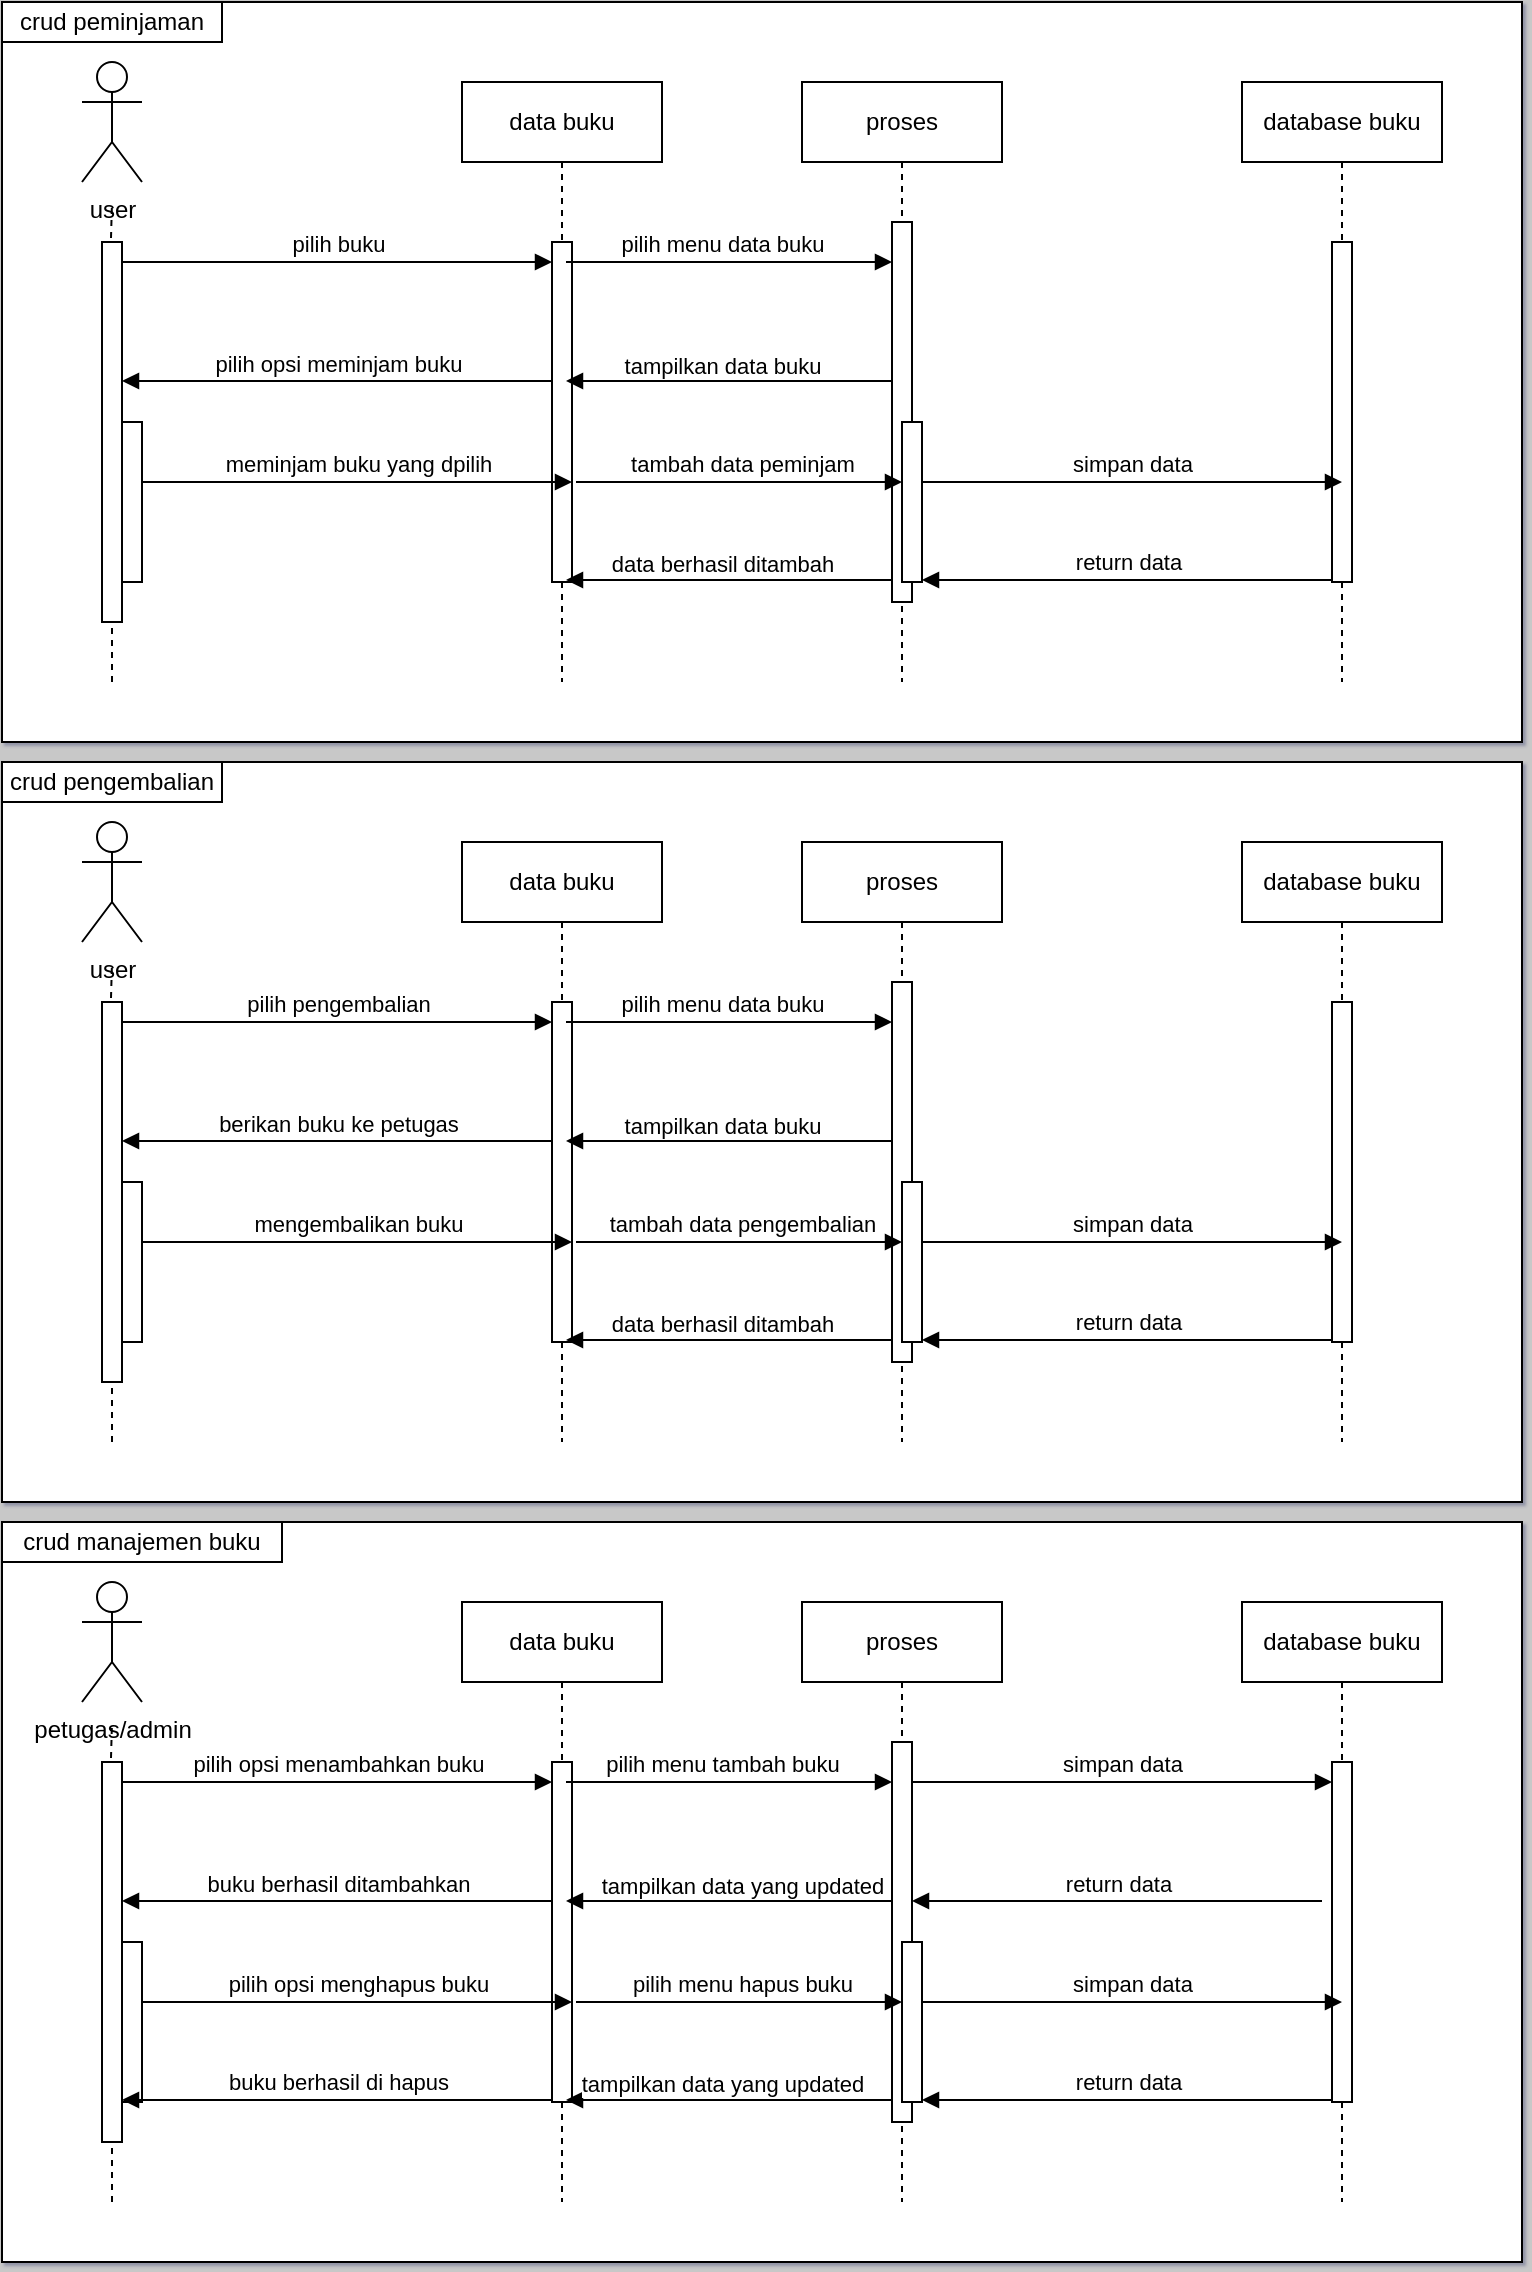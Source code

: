 <mxfile version="27.0.3" pages="2">
  <diagram name="Page-1" id="2YBvvXClWsGukQMizWep">
    <mxGraphModel dx="918" dy="502" grid="1" gridSize="10" guides="1" tooltips="1" connect="1" arrows="1" fold="1" page="1" pageScale="1" pageWidth="850" pageHeight="1100" background="#C8C8C8" math="0" shadow="1">
      <root>
        <mxCell id="0" />
        <mxCell id="1" parent="0" />
        <mxCell id="Skrr5JhpucYDJcI1fdYx-2" value="" style="rounded=0;whiteSpace=wrap;html=1;" parent="1" vertex="1">
          <mxGeometry x="10" y="10" width="760" height="370" as="geometry" />
        </mxCell>
        <mxCell id="aM9ryv3xv72pqoxQDRHE-5" value="data buku" style="shape=umlLifeline;perimeter=lifelinePerimeter;whiteSpace=wrap;html=1;container=0;dropTarget=0;collapsible=0;recursiveResize=0;outlineConnect=0;portConstraint=eastwest;newEdgeStyle={&quot;edgeStyle&quot;:&quot;elbowEdgeStyle&quot;,&quot;elbow&quot;:&quot;vertical&quot;,&quot;curved&quot;:0,&quot;rounded&quot;:0};" parent="1" vertex="1">
          <mxGeometry x="240" y="50" width="100" height="300" as="geometry" />
        </mxCell>
        <mxCell id="aM9ryv3xv72pqoxQDRHE-6" value="" style="html=1;points=[];perimeter=orthogonalPerimeter;outlineConnect=0;targetShapes=umlLifeline;portConstraint=eastwest;newEdgeStyle={&quot;edgeStyle&quot;:&quot;elbowEdgeStyle&quot;,&quot;elbow&quot;:&quot;vertical&quot;,&quot;curved&quot;:0,&quot;rounded&quot;:0};" parent="aM9ryv3xv72pqoxQDRHE-5" vertex="1">
          <mxGeometry x="45" y="80" width="10" height="170" as="geometry" />
        </mxCell>
        <mxCell id="aM9ryv3xv72pqoxQDRHE-7" value="pilih buku" style="html=1;verticalAlign=bottom;endArrow=block;edgeStyle=elbowEdgeStyle;elbow=vertical;curved=0;rounded=0;" parent="1" source="aM9ryv3xv72pqoxQDRHE-2" target="aM9ryv3xv72pqoxQDRHE-6" edge="1">
          <mxGeometry relative="1" as="geometry">
            <mxPoint x="175" y="150" as="sourcePoint" />
            <Array as="points">
              <mxPoint x="160" y="140" />
            </Array>
          </mxGeometry>
        </mxCell>
        <mxCell id="aM9ryv3xv72pqoxQDRHE-9" value="pilih opsi meminjam buku" style="html=1;verticalAlign=bottom;endArrow=block;edgeStyle=elbowEdgeStyle;elbow=vertical;curved=0;rounded=0;" parent="1" target="aM9ryv3xv72pqoxQDRHE-2" edge="1">
          <mxGeometry relative="1" as="geometry">
            <mxPoint x="285" y="199.5" as="sourcePoint" />
            <Array as="points">
              <mxPoint x="120" y="199.5" />
            </Array>
            <mxPoint x="80" y="199.5" as="targetPoint" />
          </mxGeometry>
        </mxCell>
        <mxCell id="Skrr5JhpucYDJcI1fdYx-3" value="user" style="shape=umlActor;verticalLabelPosition=bottom;verticalAlign=top;html=1;outlineConnect=0;" parent="1" vertex="1">
          <mxGeometry x="50" y="40" width="30" height="60" as="geometry" />
        </mxCell>
        <mxCell id="Skrr5JhpucYDJcI1fdYx-4" value="proses" style="shape=umlLifeline;perimeter=lifelinePerimeter;whiteSpace=wrap;html=1;container=0;dropTarget=0;collapsible=0;recursiveResize=0;outlineConnect=0;portConstraint=eastwest;newEdgeStyle={&quot;edgeStyle&quot;:&quot;elbowEdgeStyle&quot;,&quot;elbow&quot;:&quot;vertical&quot;,&quot;curved&quot;:0,&quot;rounded&quot;:0};" parent="1" vertex="1">
          <mxGeometry x="410" y="50" width="100" height="300" as="geometry" />
        </mxCell>
        <mxCell id="Skrr5JhpucYDJcI1fdYx-8" value="database buku" style="shape=umlLifeline;perimeter=lifelinePerimeter;whiteSpace=wrap;html=1;container=0;dropTarget=0;collapsible=0;recursiveResize=0;outlineConnect=0;portConstraint=eastwest;newEdgeStyle={&quot;edgeStyle&quot;:&quot;elbowEdgeStyle&quot;,&quot;elbow&quot;:&quot;vertical&quot;,&quot;curved&quot;:0,&quot;rounded&quot;:0};" parent="1" vertex="1">
          <mxGeometry x="630" y="50" width="100" height="300" as="geometry" />
        </mxCell>
        <mxCell id="Skrr5JhpucYDJcI1fdYx-9" value="" style="html=1;points=[];perimeter=orthogonalPerimeter;outlineConnect=0;targetShapes=umlLifeline;portConstraint=eastwest;newEdgeStyle={&quot;edgeStyle&quot;:&quot;elbowEdgeStyle&quot;,&quot;elbow&quot;:&quot;vertical&quot;,&quot;curved&quot;:0,&quot;rounded&quot;:0};" parent="Skrr5JhpucYDJcI1fdYx-8" vertex="1">
          <mxGeometry x="45" y="80" width="10" height="170" as="geometry" />
        </mxCell>
        <mxCell id="Skrr5JhpucYDJcI1fdYx-5" value="" style="html=1;points=[];perimeter=orthogonalPerimeter;outlineConnect=0;targetShapes=umlLifeline;portConstraint=eastwest;newEdgeStyle={&quot;edgeStyle&quot;:&quot;elbowEdgeStyle&quot;,&quot;elbow&quot;:&quot;vertical&quot;,&quot;curved&quot;:0,&quot;rounded&quot;:0};" parent="1" vertex="1">
          <mxGeometry x="455" y="120" width="10" height="190" as="geometry" />
        </mxCell>
        <mxCell id="Skrr5JhpucYDJcI1fdYx-12" value="" style="endArrow=none;dashed=1;html=1;rounded=0;exitX=0.132;exitY=0.589;exitDx=0;exitDy=0;exitPerimeter=0;" parent="1" source="aM9ryv3xv72pqoxQDRHE-2" edge="1">
          <mxGeometry width="50" height="50" relative="1" as="geometry">
            <mxPoint x="360" y="270" as="sourcePoint" />
            <mxPoint x="65" y="110" as="targetPoint" />
          </mxGeometry>
        </mxCell>
        <mxCell id="Skrr5JhpucYDJcI1fdYx-7" value="" style="html=1;points=[];perimeter=orthogonalPerimeter;outlineConnect=0;targetShapes=umlLifeline;portConstraint=eastwest;newEdgeStyle={&quot;edgeStyle&quot;:&quot;elbowEdgeStyle&quot;,&quot;elbow&quot;:&quot;vertical&quot;,&quot;curved&quot;:0,&quot;rounded&quot;:0};" parent="1" vertex="1">
          <mxGeometry x="460" y="220" width="10" height="80" as="geometry" />
        </mxCell>
        <mxCell id="aM9ryv3xv72pqoxQDRHE-4" value="" style="html=1;points=[];perimeter=orthogonalPerimeter;outlineConnect=0;targetShapes=umlLifeline;portConstraint=eastwest;newEdgeStyle={&quot;edgeStyle&quot;:&quot;elbowEdgeStyle&quot;,&quot;elbow&quot;:&quot;vertical&quot;,&quot;curved&quot;:0,&quot;rounded&quot;:0};" parent="1" vertex="1">
          <mxGeometry x="70" y="220" width="10" height="80" as="geometry" />
        </mxCell>
        <mxCell id="Skrr5JhpucYDJcI1fdYx-13" value="" style="endArrow=none;dashed=1;html=1;rounded=0;" parent="1" target="aM9ryv3xv72pqoxQDRHE-2" edge="1">
          <mxGeometry width="50" height="50" relative="1" as="geometry">
            <mxPoint x="65" y="350" as="sourcePoint" />
            <mxPoint x="66" y="100" as="targetPoint" />
          </mxGeometry>
        </mxCell>
        <mxCell id="aM9ryv3xv72pqoxQDRHE-2" value="" style="html=1;points=[];perimeter=orthogonalPerimeter;outlineConnect=0;targetShapes=umlLifeline;portConstraint=eastwest;newEdgeStyle={&quot;edgeStyle&quot;:&quot;elbowEdgeStyle&quot;,&quot;elbow&quot;:&quot;vertical&quot;,&quot;curved&quot;:0,&quot;rounded&quot;:0};" parent="1" vertex="1">
          <mxGeometry x="60" y="130" width="10" height="190" as="geometry" />
        </mxCell>
        <mxCell id="Skrr5JhpucYDJcI1fdYx-15" value="pilih menu data buku" style="html=1;verticalAlign=bottom;endArrow=block;edgeStyle=elbowEdgeStyle;elbow=vertical;curved=0;rounded=0;" parent="1" target="Skrr5JhpucYDJcI1fdYx-5" edge="1">
          <mxGeometry x="-0.043" relative="1" as="geometry">
            <mxPoint x="292" y="140.05" as="sourcePoint" />
            <Array as="points">
              <mxPoint x="440" y="140" />
            </Array>
            <mxPoint x="460" y="130.0" as="targetPoint" />
            <mxPoint as="offset" />
          </mxGeometry>
        </mxCell>
        <mxCell id="Skrr5JhpucYDJcI1fdYx-16" value="tampilkan data buku" style="html=1;verticalAlign=bottom;endArrow=block;edgeStyle=elbowEdgeStyle;elbow=vertical;curved=0;rounded=0;" parent="1" edge="1">
          <mxGeometry x="0.043" y="1" relative="1" as="geometry">
            <mxPoint x="455" y="199.5" as="sourcePoint" />
            <Array as="points">
              <mxPoint x="440" y="199.5" />
            </Array>
            <mxPoint x="292" y="199.55" as="targetPoint" />
            <mxPoint as="offset" />
          </mxGeometry>
        </mxCell>
        <mxCell id="Skrr5JhpucYDJcI1fdYx-18" value="crud peminjaman" style="rounded=0;whiteSpace=wrap;html=1;" parent="1" vertex="1">
          <mxGeometry x="10" y="10" width="110" height="20" as="geometry" />
        </mxCell>
        <mxCell id="Skrr5JhpucYDJcI1fdYx-19" value="return data" style="html=1;verticalAlign=bottom;endArrow=block;edgeStyle=elbowEdgeStyle;elbow=vertical;curved=0;rounded=0;" parent="1" edge="1">
          <mxGeometry relative="1" as="geometry">
            <mxPoint x="675" y="299" as="sourcePoint" />
            <Array as="points">
              <mxPoint x="510" y="299" />
            </Array>
            <mxPoint x="470" y="299" as="targetPoint" />
          </mxGeometry>
        </mxCell>
        <mxCell id="Skrr5JhpucYDJcI1fdYx-21" value="data berhasil ditambah" style="html=1;verticalAlign=bottom;endArrow=block;edgeStyle=elbowEdgeStyle;elbow=vertical;curved=0;rounded=0;" parent="1" edge="1">
          <mxGeometry x="0.043" y="1" relative="1" as="geometry">
            <mxPoint x="455" y="299" as="sourcePoint" />
            <Array as="points">
              <mxPoint x="440" y="299" />
            </Array>
            <mxPoint x="292" y="299.05" as="targetPoint" />
            <mxPoint as="offset" />
          </mxGeometry>
        </mxCell>
        <mxCell id="Skrr5JhpucYDJcI1fdYx-23" value="meminjam buku yang dpilih" style="html=1;verticalAlign=bottom;endArrow=block;edgeStyle=elbowEdgeStyle;elbow=vertical;curved=0;rounded=0;" parent="1" edge="1">
          <mxGeometry relative="1" as="geometry">
            <mxPoint x="80" y="250" as="sourcePoint" />
            <Array as="points">
              <mxPoint x="170" y="250" />
            </Array>
            <mxPoint x="295" y="250" as="targetPoint" />
          </mxGeometry>
        </mxCell>
        <mxCell id="Skrr5JhpucYDJcI1fdYx-24" value="tambah data peminjam" style="html=1;verticalAlign=bottom;endArrow=block;edgeStyle=elbowEdgeStyle;elbow=vertical;curved=0;rounded=0;" parent="1" edge="1">
          <mxGeometry x="0.019" relative="1" as="geometry">
            <mxPoint x="297" y="250.05" as="sourcePoint" />
            <Array as="points">
              <mxPoint x="445" y="250" />
            </Array>
            <mxPoint x="460" y="250" as="targetPoint" />
            <mxPoint as="offset" />
          </mxGeometry>
        </mxCell>
        <mxCell id="Skrr5JhpucYDJcI1fdYx-25" value="simpan data" style="html=1;verticalAlign=bottom;endArrow=block;edgeStyle=elbowEdgeStyle;elbow=vertical;curved=0;rounded=0;" parent="1" edge="1">
          <mxGeometry relative="1" as="geometry">
            <mxPoint x="470" y="250" as="sourcePoint" />
            <Array as="points">
              <mxPoint x="555" y="250" />
            </Array>
            <mxPoint x="680" y="250" as="targetPoint" />
          </mxGeometry>
        </mxCell>
        <mxCell id="Skrr5JhpucYDJcI1fdYx-26" value="" style="rounded=0;whiteSpace=wrap;html=1;" parent="1" vertex="1">
          <mxGeometry x="10" y="390" width="760" height="370" as="geometry" />
        </mxCell>
        <mxCell id="Skrr5JhpucYDJcI1fdYx-27" value="data buku" style="shape=umlLifeline;perimeter=lifelinePerimeter;whiteSpace=wrap;html=1;container=0;dropTarget=0;collapsible=0;recursiveResize=0;outlineConnect=0;portConstraint=eastwest;newEdgeStyle={&quot;edgeStyle&quot;:&quot;elbowEdgeStyle&quot;,&quot;elbow&quot;:&quot;vertical&quot;,&quot;curved&quot;:0,&quot;rounded&quot;:0};" parent="1" vertex="1">
          <mxGeometry x="240" y="430" width="100" height="300" as="geometry" />
        </mxCell>
        <mxCell id="Skrr5JhpucYDJcI1fdYx-28" value="" style="html=1;points=[];perimeter=orthogonalPerimeter;outlineConnect=0;targetShapes=umlLifeline;portConstraint=eastwest;newEdgeStyle={&quot;edgeStyle&quot;:&quot;elbowEdgeStyle&quot;,&quot;elbow&quot;:&quot;vertical&quot;,&quot;curved&quot;:0,&quot;rounded&quot;:0};" parent="Skrr5JhpucYDJcI1fdYx-27" vertex="1">
          <mxGeometry x="45" y="80" width="10" height="170" as="geometry" />
        </mxCell>
        <mxCell id="Skrr5JhpucYDJcI1fdYx-29" value="pilih pengembalian" style="html=1;verticalAlign=bottom;endArrow=block;edgeStyle=elbowEdgeStyle;elbow=vertical;curved=0;rounded=0;" parent="1" source="Skrr5JhpucYDJcI1fdYx-40" target="Skrr5JhpucYDJcI1fdYx-28" edge="1">
          <mxGeometry relative="1" as="geometry">
            <mxPoint x="175" y="530" as="sourcePoint" />
            <Array as="points">
              <mxPoint x="160" y="520" />
            </Array>
          </mxGeometry>
        </mxCell>
        <mxCell id="Skrr5JhpucYDJcI1fdYx-30" value="berikan buku ke petugas" style="html=1;verticalAlign=bottom;endArrow=block;edgeStyle=elbowEdgeStyle;elbow=vertical;curved=0;rounded=0;" parent="1" target="Skrr5JhpucYDJcI1fdYx-40" edge="1">
          <mxGeometry relative="1" as="geometry">
            <mxPoint x="285" y="579.5" as="sourcePoint" />
            <Array as="points">
              <mxPoint x="120" y="579.5" />
            </Array>
            <mxPoint x="80" y="579.5" as="targetPoint" />
          </mxGeometry>
        </mxCell>
        <mxCell id="Skrr5JhpucYDJcI1fdYx-31" value="user" style="shape=umlActor;verticalLabelPosition=bottom;verticalAlign=top;html=1;outlineConnect=0;" parent="1" vertex="1">
          <mxGeometry x="50" y="420" width="30" height="60" as="geometry" />
        </mxCell>
        <mxCell id="Skrr5JhpucYDJcI1fdYx-32" value="proses" style="shape=umlLifeline;perimeter=lifelinePerimeter;whiteSpace=wrap;html=1;container=0;dropTarget=0;collapsible=0;recursiveResize=0;outlineConnect=0;portConstraint=eastwest;newEdgeStyle={&quot;edgeStyle&quot;:&quot;elbowEdgeStyle&quot;,&quot;elbow&quot;:&quot;vertical&quot;,&quot;curved&quot;:0,&quot;rounded&quot;:0};" parent="1" vertex="1">
          <mxGeometry x="410" y="430" width="100" height="300" as="geometry" />
        </mxCell>
        <mxCell id="Skrr5JhpucYDJcI1fdYx-33" value="database buku" style="shape=umlLifeline;perimeter=lifelinePerimeter;whiteSpace=wrap;html=1;container=0;dropTarget=0;collapsible=0;recursiveResize=0;outlineConnect=0;portConstraint=eastwest;newEdgeStyle={&quot;edgeStyle&quot;:&quot;elbowEdgeStyle&quot;,&quot;elbow&quot;:&quot;vertical&quot;,&quot;curved&quot;:0,&quot;rounded&quot;:0};" parent="1" vertex="1">
          <mxGeometry x="630" y="430" width="100" height="300" as="geometry" />
        </mxCell>
        <mxCell id="Skrr5JhpucYDJcI1fdYx-34" value="" style="html=1;points=[];perimeter=orthogonalPerimeter;outlineConnect=0;targetShapes=umlLifeline;portConstraint=eastwest;newEdgeStyle={&quot;edgeStyle&quot;:&quot;elbowEdgeStyle&quot;,&quot;elbow&quot;:&quot;vertical&quot;,&quot;curved&quot;:0,&quot;rounded&quot;:0};" parent="Skrr5JhpucYDJcI1fdYx-33" vertex="1">
          <mxGeometry x="45" y="80" width="10" height="170" as="geometry" />
        </mxCell>
        <mxCell id="Skrr5JhpucYDJcI1fdYx-35" value="" style="html=1;points=[];perimeter=orthogonalPerimeter;outlineConnect=0;targetShapes=umlLifeline;portConstraint=eastwest;newEdgeStyle={&quot;edgeStyle&quot;:&quot;elbowEdgeStyle&quot;,&quot;elbow&quot;:&quot;vertical&quot;,&quot;curved&quot;:0,&quot;rounded&quot;:0};" parent="1" vertex="1">
          <mxGeometry x="455" y="500" width="10" height="190" as="geometry" />
        </mxCell>
        <mxCell id="Skrr5JhpucYDJcI1fdYx-36" value="" style="endArrow=none;dashed=1;html=1;rounded=0;exitX=0.132;exitY=0.589;exitDx=0;exitDy=0;exitPerimeter=0;" parent="1" source="Skrr5JhpucYDJcI1fdYx-40" edge="1">
          <mxGeometry width="50" height="50" relative="1" as="geometry">
            <mxPoint x="360" y="650" as="sourcePoint" />
            <mxPoint x="65" y="490" as="targetPoint" />
          </mxGeometry>
        </mxCell>
        <mxCell id="Skrr5JhpucYDJcI1fdYx-37" value="" style="html=1;points=[];perimeter=orthogonalPerimeter;outlineConnect=0;targetShapes=umlLifeline;portConstraint=eastwest;newEdgeStyle={&quot;edgeStyle&quot;:&quot;elbowEdgeStyle&quot;,&quot;elbow&quot;:&quot;vertical&quot;,&quot;curved&quot;:0,&quot;rounded&quot;:0};" parent="1" vertex="1">
          <mxGeometry x="460" y="600" width="10" height="80" as="geometry" />
        </mxCell>
        <mxCell id="Skrr5JhpucYDJcI1fdYx-38" value="" style="html=1;points=[];perimeter=orthogonalPerimeter;outlineConnect=0;targetShapes=umlLifeline;portConstraint=eastwest;newEdgeStyle={&quot;edgeStyle&quot;:&quot;elbowEdgeStyle&quot;,&quot;elbow&quot;:&quot;vertical&quot;,&quot;curved&quot;:0,&quot;rounded&quot;:0};" parent="1" vertex="1">
          <mxGeometry x="70" y="600" width="10" height="80" as="geometry" />
        </mxCell>
        <mxCell id="Skrr5JhpucYDJcI1fdYx-39" value="" style="endArrow=none;dashed=1;html=1;rounded=0;" parent="1" target="Skrr5JhpucYDJcI1fdYx-40" edge="1">
          <mxGeometry width="50" height="50" relative="1" as="geometry">
            <mxPoint x="65" y="730" as="sourcePoint" />
            <mxPoint x="66" y="480" as="targetPoint" />
          </mxGeometry>
        </mxCell>
        <mxCell id="Skrr5JhpucYDJcI1fdYx-40" value="" style="html=1;points=[];perimeter=orthogonalPerimeter;outlineConnect=0;targetShapes=umlLifeline;portConstraint=eastwest;newEdgeStyle={&quot;edgeStyle&quot;:&quot;elbowEdgeStyle&quot;,&quot;elbow&quot;:&quot;vertical&quot;,&quot;curved&quot;:0,&quot;rounded&quot;:0};" parent="1" vertex="1">
          <mxGeometry x="60" y="510" width="10" height="190" as="geometry" />
        </mxCell>
        <mxCell id="Skrr5JhpucYDJcI1fdYx-41" value="pilih menu data buku" style="html=1;verticalAlign=bottom;endArrow=block;edgeStyle=elbowEdgeStyle;elbow=vertical;curved=0;rounded=0;" parent="1" target="Skrr5JhpucYDJcI1fdYx-35" edge="1">
          <mxGeometry x="-0.043" relative="1" as="geometry">
            <mxPoint x="292" y="520.05" as="sourcePoint" />
            <Array as="points">
              <mxPoint x="440" y="520" />
            </Array>
            <mxPoint x="460" y="510.0" as="targetPoint" />
            <mxPoint as="offset" />
          </mxGeometry>
        </mxCell>
        <mxCell id="Skrr5JhpucYDJcI1fdYx-42" value="tampilkan data buku" style="html=1;verticalAlign=bottom;endArrow=block;edgeStyle=elbowEdgeStyle;elbow=vertical;curved=0;rounded=0;" parent="1" edge="1">
          <mxGeometry x="0.043" y="1" relative="1" as="geometry">
            <mxPoint x="455" y="579.5" as="sourcePoint" />
            <Array as="points">
              <mxPoint x="440" y="579.5" />
            </Array>
            <mxPoint x="292" y="579.55" as="targetPoint" />
            <mxPoint as="offset" />
          </mxGeometry>
        </mxCell>
        <mxCell id="Skrr5JhpucYDJcI1fdYx-43" value="crud pengembalian" style="rounded=0;whiteSpace=wrap;html=1;" parent="1" vertex="1">
          <mxGeometry x="10" y="390" width="110" height="20" as="geometry" />
        </mxCell>
        <mxCell id="Skrr5JhpucYDJcI1fdYx-44" value="return data" style="html=1;verticalAlign=bottom;endArrow=block;edgeStyle=elbowEdgeStyle;elbow=vertical;curved=0;rounded=0;" parent="1" edge="1">
          <mxGeometry relative="1" as="geometry">
            <mxPoint x="675" y="679" as="sourcePoint" />
            <Array as="points">
              <mxPoint x="510" y="679" />
            </Array>
            <mxPoint x="470" y="679" as="targetPoint" />
          </mxGeometry>
        </mxCell>
        <mxCell id="Skrr5JhpucYDJcI1fdYx-45" value="data berhasil ditambah" style="html=1;verticalAlign=bottom;endArrow=block;edgeStyle=elbowEdgeStyle;elbow=vertical;curved=0;rounded=0;" parent="1" edge="1">
          <mxGeometry x="0.043" y="1" relative="1" as="geometry">
            <mxPoint x="455" y="679" as="sourcePoint" />
            <Array as="points">
              <mxPoint x="440" y="679" />
            </Array>
            <mxPoint x="292" y="679.05" as="targetPoint" />
            <mxPoint as="offset" />
          </mxGeometry>
        </mxCell>
        <mxCell id="Skrr5JhpucYDJcI1fdYx-46" value="mengembalikan buku" style="html=1;verticalAlign=bottom;endArrow=block;edgeStyle=elbowEdgeStyle;elbow=vertical;curved=0;rounded=0;" parent="1" edge="1">
          <mxGeometry relative="1" as="geometry">
            <mxPoint x="80" y="630" as="sourcePoint" />
            <Array as="points">
              <mxPoint x="170" y="630" />
            </Array>
            <mxPoint x="295" y="630" as="targetPoint" />
          </mxGeometry>
        </mxCell>
        <mxCell id="Skrr5JhpucYDJcI1fdYx-47" value="tambah data pengembalian" style="html=1;verticalAlign=bottom;endArrow=block;edgeStyle=elbowEdgeStyle;elbow=vertical;curved=0;rounded=0;" parent="1" edge="1">
          <mxGeometry x="0.019" relative="1" as="geometry">
            <mxPoint x="297" y="630.05" as="sourcePoint" />
            <Array as="points">
              <mxPoint x="445" y="630" />
            </Array>
            <mxPoint x="460" y="630" as="targetPoint" />
            <mxPoint as="offset" />
          </mxGeometry>
        </mxCell>
        <mxCell id="Skrr5JhpucYDJcI1fdYx-48" value="simpan data" style="html=1;verticalAlign=bottom;endArrow=block;edgeStyle=elbowEdgeStyle;elbow=vertical;curved=0;rounded=0;" parent="1" edge="1">
          <mxGeometry relative="1" as="geometry">
            <mxPoint x="470" y="630" as="sourcePoint" />
            <Array as="points">
              <mxPoint x="555" y="630" />
            </Array>
            <mxPoint x="680" y="630" as="targetPoint" />
          </mxGeometry>
        </mxCell>
        <mxCell id="g0ozgdoA5Gt_rMASoCyN-2" value="" style="rounded=0;whiteSpace=wrap;html=1;" vertex="1" parent="1">
          <mxGeometry x="10" y="770" width="760" height="370" as="geometry" />
        </mxCell>
        <mxCell id="g0ozgdoA5Gt_rMASoCyN-3" value="data buku" style="shape=umlLifeline;perimeter=lifelinePerimeter;whiteSpace=wrap;html=1;container=0;dropTarget=0;collapsible=0;recursiveResize=0;outlineConnect=0;portConstraint=eastwest;newEdgeStyle={&quot;edgeStyle&quot;:&quot;elbowEdgeStyle&quot;,&quot;elbow&quot;:&quot;vertical&quot;,&quot;curved&quot;:0,&quot;rounded&quot;:0};" vertex="1" parent="1">
          <mxGeometry x="240" y="810" width="100" height="300" as="geometry" />
        </mxCell>
        <mxCell id="g0ozgdoA5Gt_rMASoCyN-4" value="" style="html=1;points=[];perimeter=orthogonalPerimeter;outlineConnect=0;targetShapes=umlLifeline;portConstraint=eastwest;newEdgeStyle={&quot;edgeStyle&quot;:&quot;elbowEdgeStyle&quot;,&quot;elbow&quot;:&quot;vertical&quot;,&quot;curved&quot;:0,&quot;rounded&quot;:0};" vertex="1" parent="g0ozgdoA5Gt_rMASoCyN-3">
          <mxGeometry x="45" y="80" width="10" height="170" as="geometry" />
        </mxCell>
        <mxCell id="g0ozgdoA5Gt_rMASoCyN-5" value="pilih opsi menambahkan buku" style="html=1;verticalAlign=bottom;endArrow=block;edgeStyle=elbowEdgeStyle;elbow=vertical;curved=0;rounded=0;" edge="1" parent="1" source="g0ozgdoA5Gt_rMASoCyN-16" target="g0ozgdoA5Gt_rMASoCyN-4">
          <mxGeometry relative="1" as="geometry">
            <mxPoint x="175" y="910" as="sourcePoint" />
            <Array as="points">
              <mxPoint x="160" y="900" />
            </Array>
          </mxGeometry>
        </mxCell>
        <mxCell id="g0ozgdoA5Gt_rMASoCyN-6" value="buku berhasil ditambahkan" style="html=1;verticalAlign=bottom;endArrow=block;edgeStyle=elbowEdgeStyle;elbow=vertical;curved=0;rounded=0;" edge="1" parent="1" target="g0ozgdoA5Gt_rMASoCyN-16">
          <mxGeometry relative="1" as="geometry">
            <mxPoint x="285" y="959.5" as="sourcePoint" />
            <Array as="points">
              <mxPoint x="120" y="959.5" />
            </Array>
            <mxPoint x="80" y="959.5" as="targetPoint" />
          </mxGeometry>
        </mxCell>
        <mxCell id="g0ozgdoA5Gt_rMASoCyN-7" value="petugas/admin" style="shape=umlActor;verticalLabelPosition=bottom;verticalAlign=top;html=1;outlineConnect=0;" vertex="1" parent="1">
          <mxGeometry x="50" y="800" width="30" height="60" as="geometry" />
        </mxCell>
        <mxCell id="g0ozgdoA5Gt_rMASoCyN-8" value="proses" style="shape=umlLifeline;perimeter=lifelinePerimeter;whiteSpace=wrap;html=1;container=0;dropTarget=0;collapsible=0;recursiveResize=0;outlineConnect=0;portConstraint=eastwest;newEdgeStyle={&quot;edgeStyle&quot;:&quot;elbowEdgeStyle&quot;,&quot;elbow&quot;:&quot;vertical&quot;,&quot;curved&quot;:0,&quot;rounded&quot;:0};" vertex="1" parent="1">
          <mxGeometry x="410" y="810" width="100" height="300" as="geometry" />
        </mxCell>
        <mxCell id="g0ozgdoA5Gt_rMASoCyN-9" value="database buku" style="shape=umlLifeline;perimeter=lifelinePerimeter;whiteSpace=wrap;html=1;container=0;dropTarget=0;collapsible=0;recursiveResize=0;outlineConnect=0;portConstraint=eastwest;newEdgeStyle={&quot;edgeStyle&quot;:&quot;elbowEdgeStyle&quot;,&quot;elbow&quot;:&quot;vertical&quot;,&quot;curved&quot;:0,&quot;rounded&quot;:0};" vertex="1" parent="1">
          <mxGeometry x="630" y="810" width="100" height="300" as="geometry" />
        </mxCell>
        <mxCell id="g0ozgdoA5Gt_rMASoCyN-10" value="" style="html=1;points=[];perimeter=orthogonalPerimeter;outlineConnect=0;targetShapes=umlLifeline;portConstraint=eastwest;newEdgeStyle={&quot;edgeStyle&quot;:&quot;elbowEdgeStyle&quot;,&quot;elbow&quot;:&quot;vertical&quot;,&quot;curved&quot;:0,&quot;rounded&quot;:0};" vertex="1" parent="g0ozgdoA5Gt_rMASoCyN-9">
          <mxGeometry x="45" y="80" width="10" height="170" as="geometry" />
        </mxCell>
        <mxCell id="g0ozgdoA5Gt_rMASoCyN-11" value="" style="html=1;points=[];perimeter=orthogonalPerimeter;outlineConnect=0;targetShapes=umlLifeline;portConstraint=eastwest;newEdgeStyle={&quot;edgeStyle&quot;:&quot;elbowEdgeStyle&quot;,&quot;elbow&quot;:&quot;vertical&quot;,&quot;curved&quot;:0,&quot;rounded&quot;:0};" vertex="1" parent="1">
          <mxGeometry x="455" y="880" width="10" height="190" as="geometry" />
        </mxCell>
        <mxCell id="g0ozgdoA5Gt_rMASoCyN-12" value="" style="endArrow=none;dashed=1;html=1;rounded=0;exitX=0.132;exitY=0.589;exitDx=0;exitDy=0;exitPerimeter=0;" edge="1" parent="1" source="g0ozgdoA5Gt_rMASoCyN-16">
          <mxGeometry width="50" height="50" relative="1" as="geometry">
            <mxPoint x="360" y="1030" as="sourcePoint" />
            <mxPoint x="65" y="870" as="targetPoint" />
          </mxGeometry>
        </mxCell>
        <mxCell id="g0ozgdoA5Gt_rMASoCyN-13" value="" style="html=1;points=[];perimeter=orthogonalPerimeter;outlineConnect=0;targetShapes=umlLifeline;portConstraint=eastwest;newEdgeStyle={&quot;edgeStyle&quot;:&quot;elbowEdgeStyle&quot;,&quot;elbow&quot;:&quot;vertical&quot;,&quot;curved&quot;:0,&quot;rounded&quot;:0};" vertex="1" parent="1">
          <mxGeometry x="460" y="980" width="10" height="80" as="geometry" />
        </mxCell>
        <mxCell id="g0ozgdoA5Gt_rMASoCyN-14" value="" style="html=1;points=[];perimeter=orthogonalPerimeter;outlineConnect=0;targetShapes=umlLifeline;portConstraint=eastwest;newEdgeStyle={&quot;edgeStyle&quot;:&quot;elbowEdgeStyle&quot;,&quot;elbow&quot;:&quot;vertical&quot;,&quot;curved&quot;:0,&quot;rounded&quot;:0};" vertex="1" parent="1">
          <mxGeometry x="70" y="980" width="10" height="80" as="geometry" />
        </mxCell>
        <mxCell id="g0ozgdoA5Gt_rMASoCyN-15" value="" style="endArrow=none;dashed=1;html=1;rounded=0;" edge="1" parent="1" target="g0ozgdoA5Gt_rMASoCyN-16">
          <mxGeometry width="50" height="50" relative="1" as="geometry">
            <mxPoint x="65" y="1110" as="sourcePoint" />
            <mxPoint x="66" y="860" as="targetPoint" />
          </mxGeometry>
        </mxCell>
        <mxCell id="g0ozgdoA5Gt_rMASoCyN-16" value="" style="html=1;points=[];perimeter=orthogonalPerimeter;outlineConnect=0;targetShapes=umlLifeline;portConstraint=eastwest;newEdgeStyle={&quot;edgeStyle&quot;:&quot;elbowEdgeStyle&quot;,&quot;elbow&quot;:&quot;vertical&quot;,&quot;curved&quot;:0,&quot;rounded&quot;:0};" vertex="1" parent="1">
          <mxGeometry x="60" y="890" width="10" height="190" as="geometry" />
        </mxCell>
        <mxCell id="g0ozgdoA5Gt_rMASoCyN-17" value="pilih menu tambah buku" style="html=1;verticalAlign=bottom;endArrow=block;edgeStyle=elbowEdgeStyle;elbow=vertical;curved=0;rounded=0;" edge="1" parent="1" target="g0ozgdoA5Gt_rMASoCyN-11">
          <mxGeometry x="-0.043" relative="1" as="geometry">
            <mxPoint x="292" y="900.05" as="sourcePoint" />
            <Array as="points">
              <mxPoint x="440" y="900" />
            </Array>
            <mxPoint x="460" y="890" as="targetPoint" />
            <mxPoint as="offset" />
          </mxGeometry>
        </mxCell>
        <mxCell id="g0ozgdoA5Gt_rMASoCyN-18" value="tampilkan data yang updated" style="html=1;verticalAlign=bottom;endArrow=block;edgeStyle=elbowEdgeStyle;elbow=vertical;curved=0;rounded=0;" edge="1" parent="1">
          <mxGeometry x="-0.08" y="1" relative="1" as="geometry">
            <mxPoint x="455" y="959.5" as="sourcePoint" />
            <Array as="points">
              <mxPoint x="440" y="959.5" />
            </Array>
            <mxPoint x="292" y="959.55" as="targetPoint" />
            <mxPoint as="offset" />
          </mxGeometry>
        </mxCell>
        <mxCell id="g0ozgdoA5Gt_rMASoCyN-19" value="crud manajemen buku" style="rounded=0;whiteSpace=wrap;html=1;" vertex="1" parent="1">
          <mxGeometry x="10" y="770" width="140" height="20" as="geometry" />
        </mxCell>
        <mxCell id="g0ozgdoA5Gt_rMASoCyN-20" value="return data" style="html=1;verticalAlign=bottom;endArrow=block;edgeStyle=elbowEdgeStyle;elbow=vertical;curved=0;rounded=0;" edge="1" parent="1">
          <mxGeometry relative="1" as="geometry">
            <mxPoint x="675" y="1059" as="sourcePoint" />
            <Array as="points">
              <mxPoint x="510" y="1059" />
            </Array>
            <mxPoint x="470" y="1059" as="targetPoint" />
          </mxGeometry>
        </mxCell>
        <mxCell id="g0ozgdoA5Gt_rMASoCyN-21" value="tampilkan data yang updated" style="html=1;verticalAlign=bottom;endArrow=block;edgeStyle=elbowEdgeStyle;elbow=vertical;curved=0;rounded=0;" edge="1" parent="1">
          <mxGeometry x="0.043" y="1" relative="1" as="geometry">
            <mxPoint x="455" y="1059" as="sourcePoint" />
            <Array as="points">
              <mxPoint x="440" y="1059" />
            </Array>
            <mxPoint x="292" y="1059.05" as="targetPoint" />
            <mxPoint as="offset" />
          </mxGeometry>
        </mxCell>
        <mxCell id="g0ozgdoA5Gt_rMASoCyN-22" value="pilih opsi menghapus buku" style="html=1;verticalAlign=bottom;endArrow=block;edgeStyle=elbowEdgeStyle;elbow=vertical;curved=0;rounded=0;" edge="1" parent="1">
          <mxGeometry relative="1" as="geometry">
            <mxPoint x="80" y="1010" as="sourcePoint" />
            <Array as="points">
              <mxPoint x="170" y="1010" />
            </Array>
            <mxPoint x="295" y="1010" as="targetPoint" />
          </mxGeometry>
        </mxCell>
        <mxCell id="g0ozgdoA5Gt_rMASoCyN-23" value="pilih menu hapus buku" style="html=1;verticalAlign=bottom;endArrow=block;edgeStyle=elbowEdgeStyle;elbow=vertical;curved=0;rounded=0;" edge="1" parent="1">
          <mxGeometry x="0.019" relative="1" as="geometry">
            <mxPoint x="297" y="1010.05" as="sourcePoint" />
            <Array as="points">
              <mxPoint x="445" y="1010" />
            </Array>
            <mxPoint x="460" y="1010" as="targetPoint" />
            <mxPoint as="offset" />
          </mxGeometry>
        </mxCell>
        <mxCell id="g0ozgdoA5Gt_rMASoCyN-24" value="simpan data" style="html=1;verticalAlign=bottom;endArrow=block;edgeStyle=elbowEdgeStyle;elbow=vertical;curved=0;rounded=0;" edge="1" parent="1">
          <mxGeometry relative="1" as="geometry">
            <mxPoint x="470" y="1010" as="sourcePoint" />
            <Array as="points">
              <mxPoint x="555" y="1010" />
            </Array>
            <mxPoint x="680" y="1010" as="targetPoint" />
          </mxGeometry>
        </mxCell>
        <mxCell id="g0ozgdoA5Gt_rMASoCyN-25" value="simpan data" style="html=1;verticalAlign=bottom;endArrow=block;edgeStyle=elbowEdgeStyle;elbow=vertical;curved=0;rounded=0;" edge="1" parent="1">
          <mxGeometry relative="1" as="geometry">
            <mxPoint x="465" y="900" as="sourcePoint" />
            <Array as="points">
              <mxPoint x="550" y="900" />
            </Array>
            <mxPoint x="675" y="900" as="targetPoint" />
          </mxGeometry>
        </mxCell>
        <mxCell id="g0ozgdoA5Gt_rMASoCyN-26" value="return data" style="html=1;verticalAlign=bottom;endArrow=block;edgeStyle=elbowEdgeStyle;elbow=vertical;curved=0;rounded=0;" edge="1" parent="1">
          <mxGeometry relative="1" as="geometry">
            <mxPoint x="670" y="959.5" as="sourcePoint" />
            <Array as="points">
              <mxPoint x="505" y="959.5" />
            </Array>
            <mxPoint x="465" y="959.5" as="targetPoint" />
          </mxGeometry>
        </mxCell>
        <mxCell id="g0ozgdoA5Gt_rMASoCyN-28" value="buku berhasil di hapus" style="html=1;verticalAlign=bottom;endArrow=block;edgeStyle=elbowEdgeStyle;elbow=vertical;curved=0;rounded=0;" edge="1" parent="1">
          <mxGeometry relative="1" as="geometry">
            <mxPoint x="285" y="1059" as="sourcePoint" />
            <Array as="points">
              <mxPoint x="160" y="1059" />
            </Array>
            <mxPoint x="70" y="1059" as="targetPoint" />
          </mxGeometry>
        </mxCell>
      </root>
    </mxGraphModel>
  </diagram>
  <diagram id="8mRElgInPZLzSEGgOdFN" name="Page-2">
    <mxGraphModel dx="1090" dy="596" grid="1" gridSize="10" guides="1" tooltips="1" connect="1" arrows="1" fold="1" page="1" pageScale="1" pageWidth="850" pageHeight="1100" math="0" shadow="0">
      <root>
        <mxCell id="0" />
        <mxCell id="1" parent="0" />
        <mxCell id="FwvEb8l9pucJb9hy6tHt-1" value="" style="rounded=0;whiteSpace=wrap;html=1;fillColor=#dae8fc;strokeColor=#6c8ebf;" vertex="1" parent="1">
          <mxGeometry x="50" y="50" width="720" height="610" as="geometry" />
        </mxCell>
        <mxCell id="FwvEb8l9pucJb9hy6tHt-2" value="&lt;font style=&quot;font-size: 14px;&quot;&gt;pelanggan&lt;/font&gt;" style="shape=umlActor;verticalLabelPosition=bottom;verticalAlign=top;html=1;outlineConnect=0;" vertex="1" parent="1">
          <mxGeometry x="70" y="290" width="30" height="60" as="geometry" />
        </mxCell>
        <mxCell id="FwvEb8l9pucJb9hy6tHt-4" value="" style="rounded=0;whiteSpace=wrap;html=1;" vertex="1" parent="1">
          <mxGeometry x="120" y="50" width="560" height="610" as="geometry" />
        </mxCell>
        <mxCell id="FwvEb8l9pucJb9hy6tHt-5" value="&lt;font style=&quot;font-size: 15px;&quot;&gt;penjualan&lt;/font&gt;" style="shape=umlActor;verticalLabelPosition=bottom;verticalAlign=top;html=1;outlineConnect=0;fontSize=14;" vertex="1" parent="1">
          <mxGeometry x="710" y="130" width="30" height="60" as="geometry" />
        </mxCell>
        <mxCell id="FwvEb8l9pucJb9hy6tHt-6" value="kepala penjualan" style="shape=umlActor;verticalLabelPosition=bottom;verticalAlign=top;html=1;outlineConnect=0;fontSize=13;" vertex="1" parent="1">
          <mxGeometry x="710" y="480" width="30" height="60" as="geometry" />
        </mxCell>
        <mxCell id="FwvEb8l9pucJb9hy6tHt-8" value="mengirim faktur dan surat jalan" style="ellipse;whiteSpace=wrap;html=1;fontSize=15;" vertex="1" parent="1">
          <mxGeometry x="343.13" y="140" width="122.5" height="60" as="geometry" />
        </mxCell>
        <mxCell id="FwvEb8l9pucJb9hy6tHt-9" value="menerima surat pesanan" style="ellipse;whiteSpace=wrap;html=1;fontSize=15;" vertex="1" parent="1">
          <mxGeometry x="343.75" y="220" width="112.5" height="60" as="geometry" />
        </mxCell>
        <mxCell id="FwvEb8l9pucJb9hy6tHt-10" value="Membuat Laporan" style="ellipse;whiteSpace=wrap;html=1;fontSize=15;" vertex="1" parent="1">
          <mxGeometry x="348.75" y="470" width="102.5" height="50" as="geometry" />
        </mxCell>
        <mxCell id="FwvEb8l9pucJb9hy6tHt-11" value="Menerima surat Kwitansi" style="ellipse;whiteSpace=wrap;html=1;fontSize=15;" vertex="1" parent="1">
          <mxGeometry x="348.75" y="310" width="111.25" height="60" as="geometry" />
        </mxCell>
        <mxCell id="FwvEb8l9pucJb9hy6tHt-12" value="Mengirim surat kwitansi" style="ellipse;whiteSpace=wrap;html=1;fontSize=15;" vertex="1" parent="1">
          <mxGeometry x="348.75" y="390" width="111.25" height="60" as="geometry" />
        </mxCell>
        <mxCell id="FwvEb8l9pucJb9hy6tHt-13" value="menerima pembayaran" style="ellipse;whiteSpace=wrap;html=1;fontSize=15;" vertex="1" parent="1">
          <mxGeometry x="485" y="60" width="111.25" height="60" as="geometry" />
        </mxCell>
        <mxCell id="FwvEb8l9pucJb9hy6tHt-14" value="laporan pemesanan" style="text;html=1;align=center;verticalAlign=middle;whiteSpace=wrap;rounded=0;fontSize=15;" vertex="1" parent="1">
          <mxGeometry x="310" y="590" width="60" height="30" as="geometry" />
        </mxCell>
        <mxCell id="FwvEb8l9pucJb9hy6tHt-15" value="Laporan Pengiriman" style="text;html=1;align=center;verticalAlign=middle;whiteSpace=wrap;rounded=0;fontSize=15;" vertex="1" parent="1">
          <mxGeometry x="425" y="590" width="60" height="30" as="geometry" />
        </mxCell>
        <mxCell id="FwvEb8l9pucJb9hy6tHt-17" value="" style="endArrow=classic;html=1;rounded=0;entryX=0;entryY=0.5;entryDx=0;entryDy=0;" edge="1" parent="1" source="FwvEb8l9pucJb9hy6tHt-2" target="FwvEb8l9pucJb9hy6tHt-9">
          <mxGeometry width="50" height="50" relative="1" as="geometry">
            <mxPoint x="300" y="380" as="sourcePoint" />
            <mxPoint x="350" y="330" as="targetPoint" />
          </mxGeometry>
        </mxCell>
        <mxCell id="FwvEb8l9pucJb9hy6tHt-18" value="" style="endArrow=classic;html=1;rounded=0;exitX=1;exitY=0.5;exitDx=0;exitDy=0;" edge="1" parent="1" source="FwvEb8l9pucJb9hy6tHt-9" target="FwvEb8l9pucJb9hy6tHt-5">
          <mxGeometry width="50" height="50" relative="1" as="geometry">
            <mxPoint x="110" y="326" as="sourcePoint" />
            <mxPoint x="354" y="260" as="targetPoint" />
          </mxGeometry>
        </mxCell>
        <mxCell id="FwvEb8l9pucJb9hy6tHt-19" value="" style="endArrow=classic;html=1;rounded=0;exitX=0.5;exitY=0.5;exitDx=0;exitDy=0;entryX=1;entryY=0.5;entryDx=0;entryDy=0;exitPerimeter=0;" edge="1" parent="1" source="FwvEb8l9pucJb9hy6tHt-5" target="FwvEb8l9pucJb9hy6tHt-8">
          <mxGeometry width="50" height="50" relative="1" as="geometry">
            <mxPoint x="466" y="260" as="sourcePoint" />
            <mxPoint x="720" y="175" as="targetPoint" />
          </mxGeometry>
        </mxCell>
        <mxCell id="FwvEb8l9pucJb9hy6tHt-20" value="" style="endArrow=classic;html=1;rounded=0;entryX=1;entryY=0.5;entryDx=0;entryDy=0;" edge="1" parent="1" source="FwvEb8l9pucJb9hy6tHt-5" target="FwvEb8l9pucJb9hy6tHt-12">
          <mxGeometry width="50" height="50" relative="1" as="geometry">
            <mxPoint x="735" y="170" as="sourcePoint" />
            <mxPoint x="463" y="185" as="targetPoint" />
          </mxGeometry>
        </mxCell>
        <mxCell id="FwvEb8l9pucJb9hy6tHt-21" value="" style="endArrow=classic;html=1;rounded=0;" edge="1" parent="1" source="FwvEb8l9pucJb9hy6tHt-2" target="FwvEb8l9pucJb9hy6tHt-11">
          <mxGeometry width="50" height="50" relative="1" as="geometry">
            <mxPoint x="110" y="326" as="sourcePoint" />
            <mxPoint x="354" y="260" as="targetPoint" />
          </mxGeometry>
        </mxCell>
        <mxCell id="FwvEb8l9pucJb9hy6tHt-22" value="" style="endArrow=classic;html=1;rounded=0;entryX=1;entryY=0.5;entryDx=0;entryDy=0;" edge="1" parent="1" target="FwvEb8l9pucJb9hy6tHt-10">
          <mxGeometry width="50" height="50" relative="1" as="geometry">
            <mxPoint x="720" y="185" as="sourcePoint" />
            <mxPoint x="470" y="430" as="targetPoint" />
          </mxGeometry>
        </mxCell>
        <mxCell id="FwvEb8l9pucJb9hy6tHt-23" value="" style="endArrow=classic;html=1;rounded=0;exitX=0.78;exitY=0.855;exitDx=0;exitDy=0;exitPerimeter=0;" edge="1" parent="1" source="FwvEb8l9pucJb9hy6tHt-10" target="FwvEb8l9pucJb9hy6tHt-15">
          <mxGeometry width="50" height="50" relative="1" as="geometry">
            <mxPoint x="730" y="195" as="sourcePoint" />
            <mxPoint x="461" y="505" as="targetPoint" />
          </mxGeometry>
        </mxCell>
        <mxCell id="FwvEb8l9pucJb9hy6tHt-24" value="" style="endArrow=classic;html=1;rounded=0;exitX=0;exitY=1;exitDx=0;exitDy=0;entryX=0.5;entryY=0;entryDx=0;entryDy=0;" edge="1" parent="1" source="FwvEb8l9pucJb9hy6tHt-10" target="FwvEb8l9pucJb9hy6tHt-14">
          <mxGeometry width="50" height="50" relative="1" as="geometry">
            <mxPoint x="348.75" y="520" as="sourcePoint" />
            <mxPoint x="370.75" y="597" as="targetPoint" />
          </mxGeometry>
        </mxCell>
        <mxCell id="FwvEb8l9pucJb9hy6tHt-25" value="" style="endArrow=classic;startArrow=classic;html=1;rounded=0;exitX=1;exitY=0.5;exitDx=0;exitDy=0;" edge="1" parent="1" source="FwvEb8l9pucJb9hy6tHt-13" target="FwvEb8l9pucJb9hy6tHt-5">
          <mxGeometry width="50" height="50" relative="1" as="geometry">
            <mxPoint x="540" y="110" as="sourcePoint" />
            <mxPoint x="590" y="60" as="targetPoint" />
          </mxGeometry>
        </mxCell>
        <mxCell id="FwvEb8l9pucJb9hy6tHt-26" value="" style="endArrow=classic;html=1;rounded=0;entryX=1.024;entryY=0.68;entryDx=0;entryDy=0;entryPerimeter=0;" edge="1" parent="1" source="FwvEb8l9pucJb9hy6tHt-6" target="FwvEb8l9pucJb9hy6tHt-10">
          <mxGeometry width="50" height="50" relative="1" as="geometry">
            <mxPoint x="730" y="195" as="sourcePoint" />
            <mxPoint x="461" y="505" as="targetPoint" />
          </mxGeometry>
        </mxCell>
        <mxCell id="FwvEb8l9pucJb9hy6tHt-28" value="" style="rounded=0;whiteSpace=wrap;html=1;" vertex="1" parent="1">
          <mxGeometry x="120" y="50" width="140" height="50" as="geometry" />
        </mxCell>
        <mxCell id="FwvEb8l9pucJb9hy6tHt-27" value="&lt;span style=&quot;font-size: 15px;&quot;&gt;USE CASE Pt. Nusantara&lt;/span&gt;" style="text;html=1;align=center;verticalAlign=middle;whiteSpace=wrap;rounded=0;" vertex="1" parent="1">
          <mxGeometry x="130" y="60" width="100" height="30" as="geometry" />
        </mxCell>
        <mxCell id="FwvEb8l9pucJb9hy6tHt-29" value="menerima faktur dan surat jalan" style="ellipse;whiteSpace=wrap;html=1;fontSize=15;" vertex="1" parent="1">
          <mxGeometry x="343.12" y="70" width="122.5" height="60" as="geometry" />
        </mxCell>
        <mxCell id="FwvEb8l9pucJb9hy6tHt-30" value="" style="endArrow=classic;html=1;rounded=0;entryX=0;entryY=0.5;entryDx=0;entryDy=0;exitX=0.75;exitY=0.1;exitDx=0;exitDy=0;exitPerimeter=0;" edge="1" parent="1" source="FwvEb8l9pucJb9hy6tHt-2" target="FwvEb8l9pucJb9hy6tHt-29">
          <mxGeometry width="50" height="50" relative="1" as="geometry">
            <mxPoint x="99.12" y="286" as="sourcePoint" />
            <mxPoint x="343.12" y="220" as="targetPoint" />
          </mxGeometry>
        </mxCell>
      </root>
    </mxGraphModel>
  </diagram>
</mxfile>
